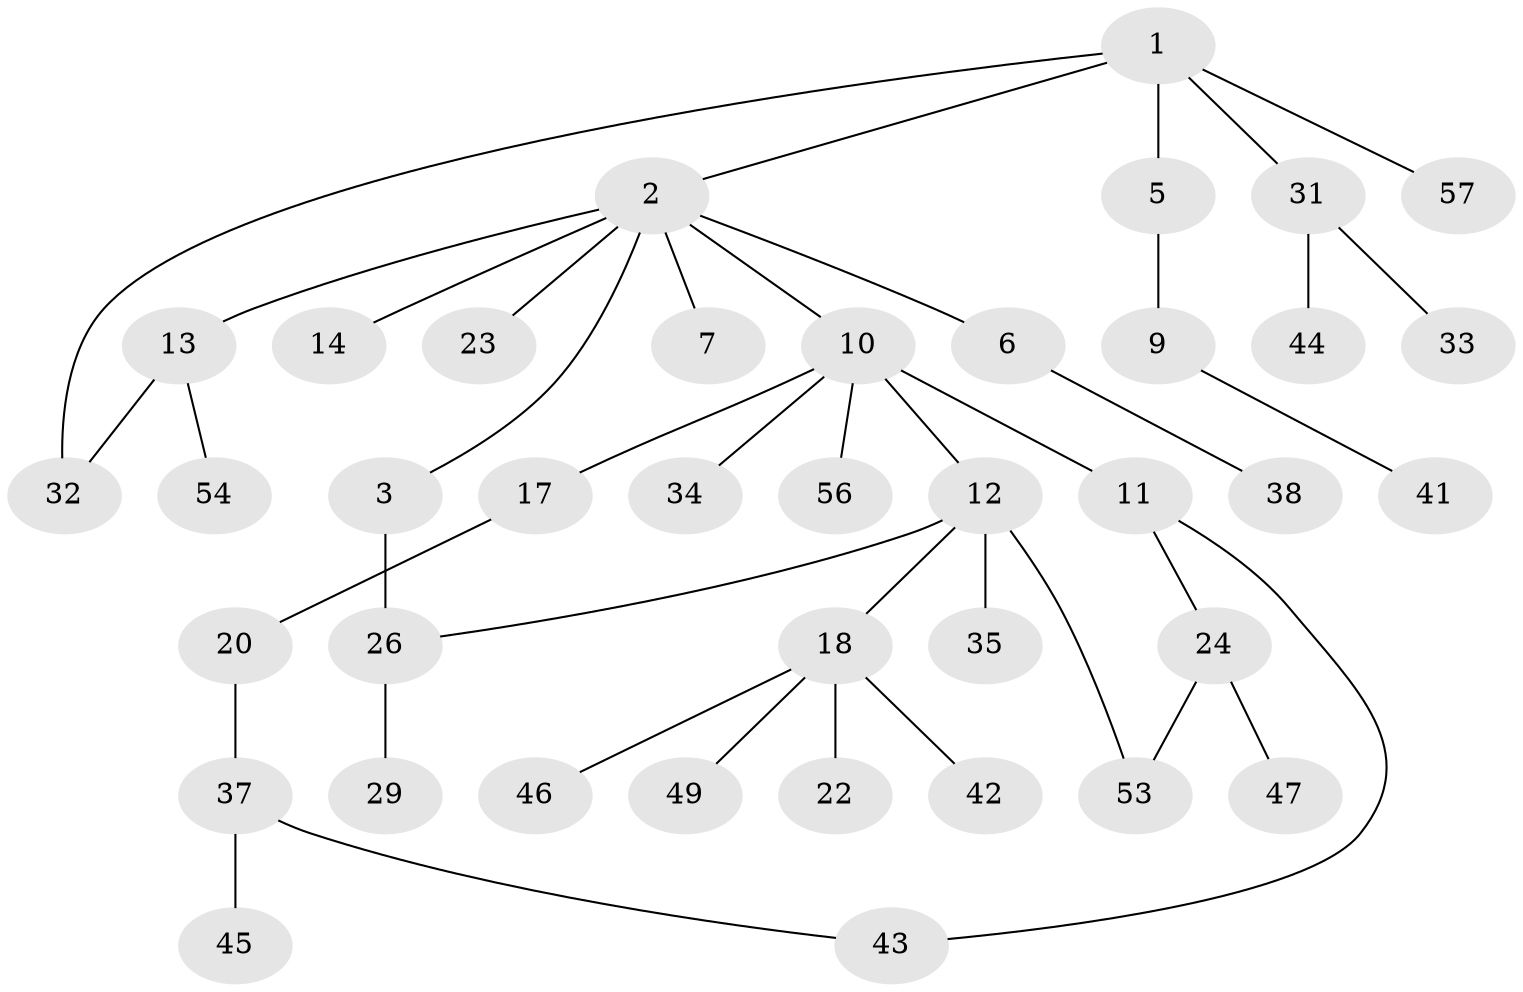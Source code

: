 // Generated by graph-tools (version 1.1) at 2025/23/03/03/25 07:23:31]
// undirected, 39 vertices, 42 edges
graph export_dot {
graph [start="1"]
  node [color=gray90,style=filled];
  1 [super="+36"];
  2 [super="+8"];
  3 [super="+4"];
  5;
  6 [super="+51"];
  7;
  9 [super="+19"];
  10 [super="+28"];
  11;
  12 [super="+16"];
  13 [super="+15"];
  14;
  17;
  18 [super="+21"];
  20 [super="+30"];
  22;
  23 [super="+25"];
  24 [super="+27"];
  26;
  29 [super="+52"];
  31 [super="+39"];
  32 [super="+48"];
  33;
  34;
  35;
  37 [super="+40"];
  38;
  41;
  42;
  43;
  44;
  45;
  46;
  47 [super="+50"];
  49;
  53 [super="+55"];
  54;
  56;
  57;
  1 -- 2;
  1 -- 5;
  1 -- 31;
  1 -- 32;
  1 -- 57;
  2 -- 3;
  2 -- 6;
  2 -- 7;
  2 -- 10;
  2 -- 14;
  2 -- 13;
  2 -- 23;
  3 -- 26;
  5 -- 9 [weight=2];
  6 -- 38;
  9 -- 41;
  10 -- 11;
  10 -- 12;
  10 -- 17;
  10 -- 56;
  10 -- 34;
  11 -- 24;
  11 -- 43;
  12 -- 18;
  12 -- 35;
  12 -- 53;
  12 -- 26;
  13 -- 32;
  13 -- 54;
  17 -- 20;
  18 -- 22;
  18 -- 42;
  18 -- 46;
  18 -- 49;
  20 -- 37;
  24 -- 53;
  24 -- 47;
  26 -- 29;
  31 -- 33;
  31 -- 44;
  37 -- 43;
  37 -- 45;
}
